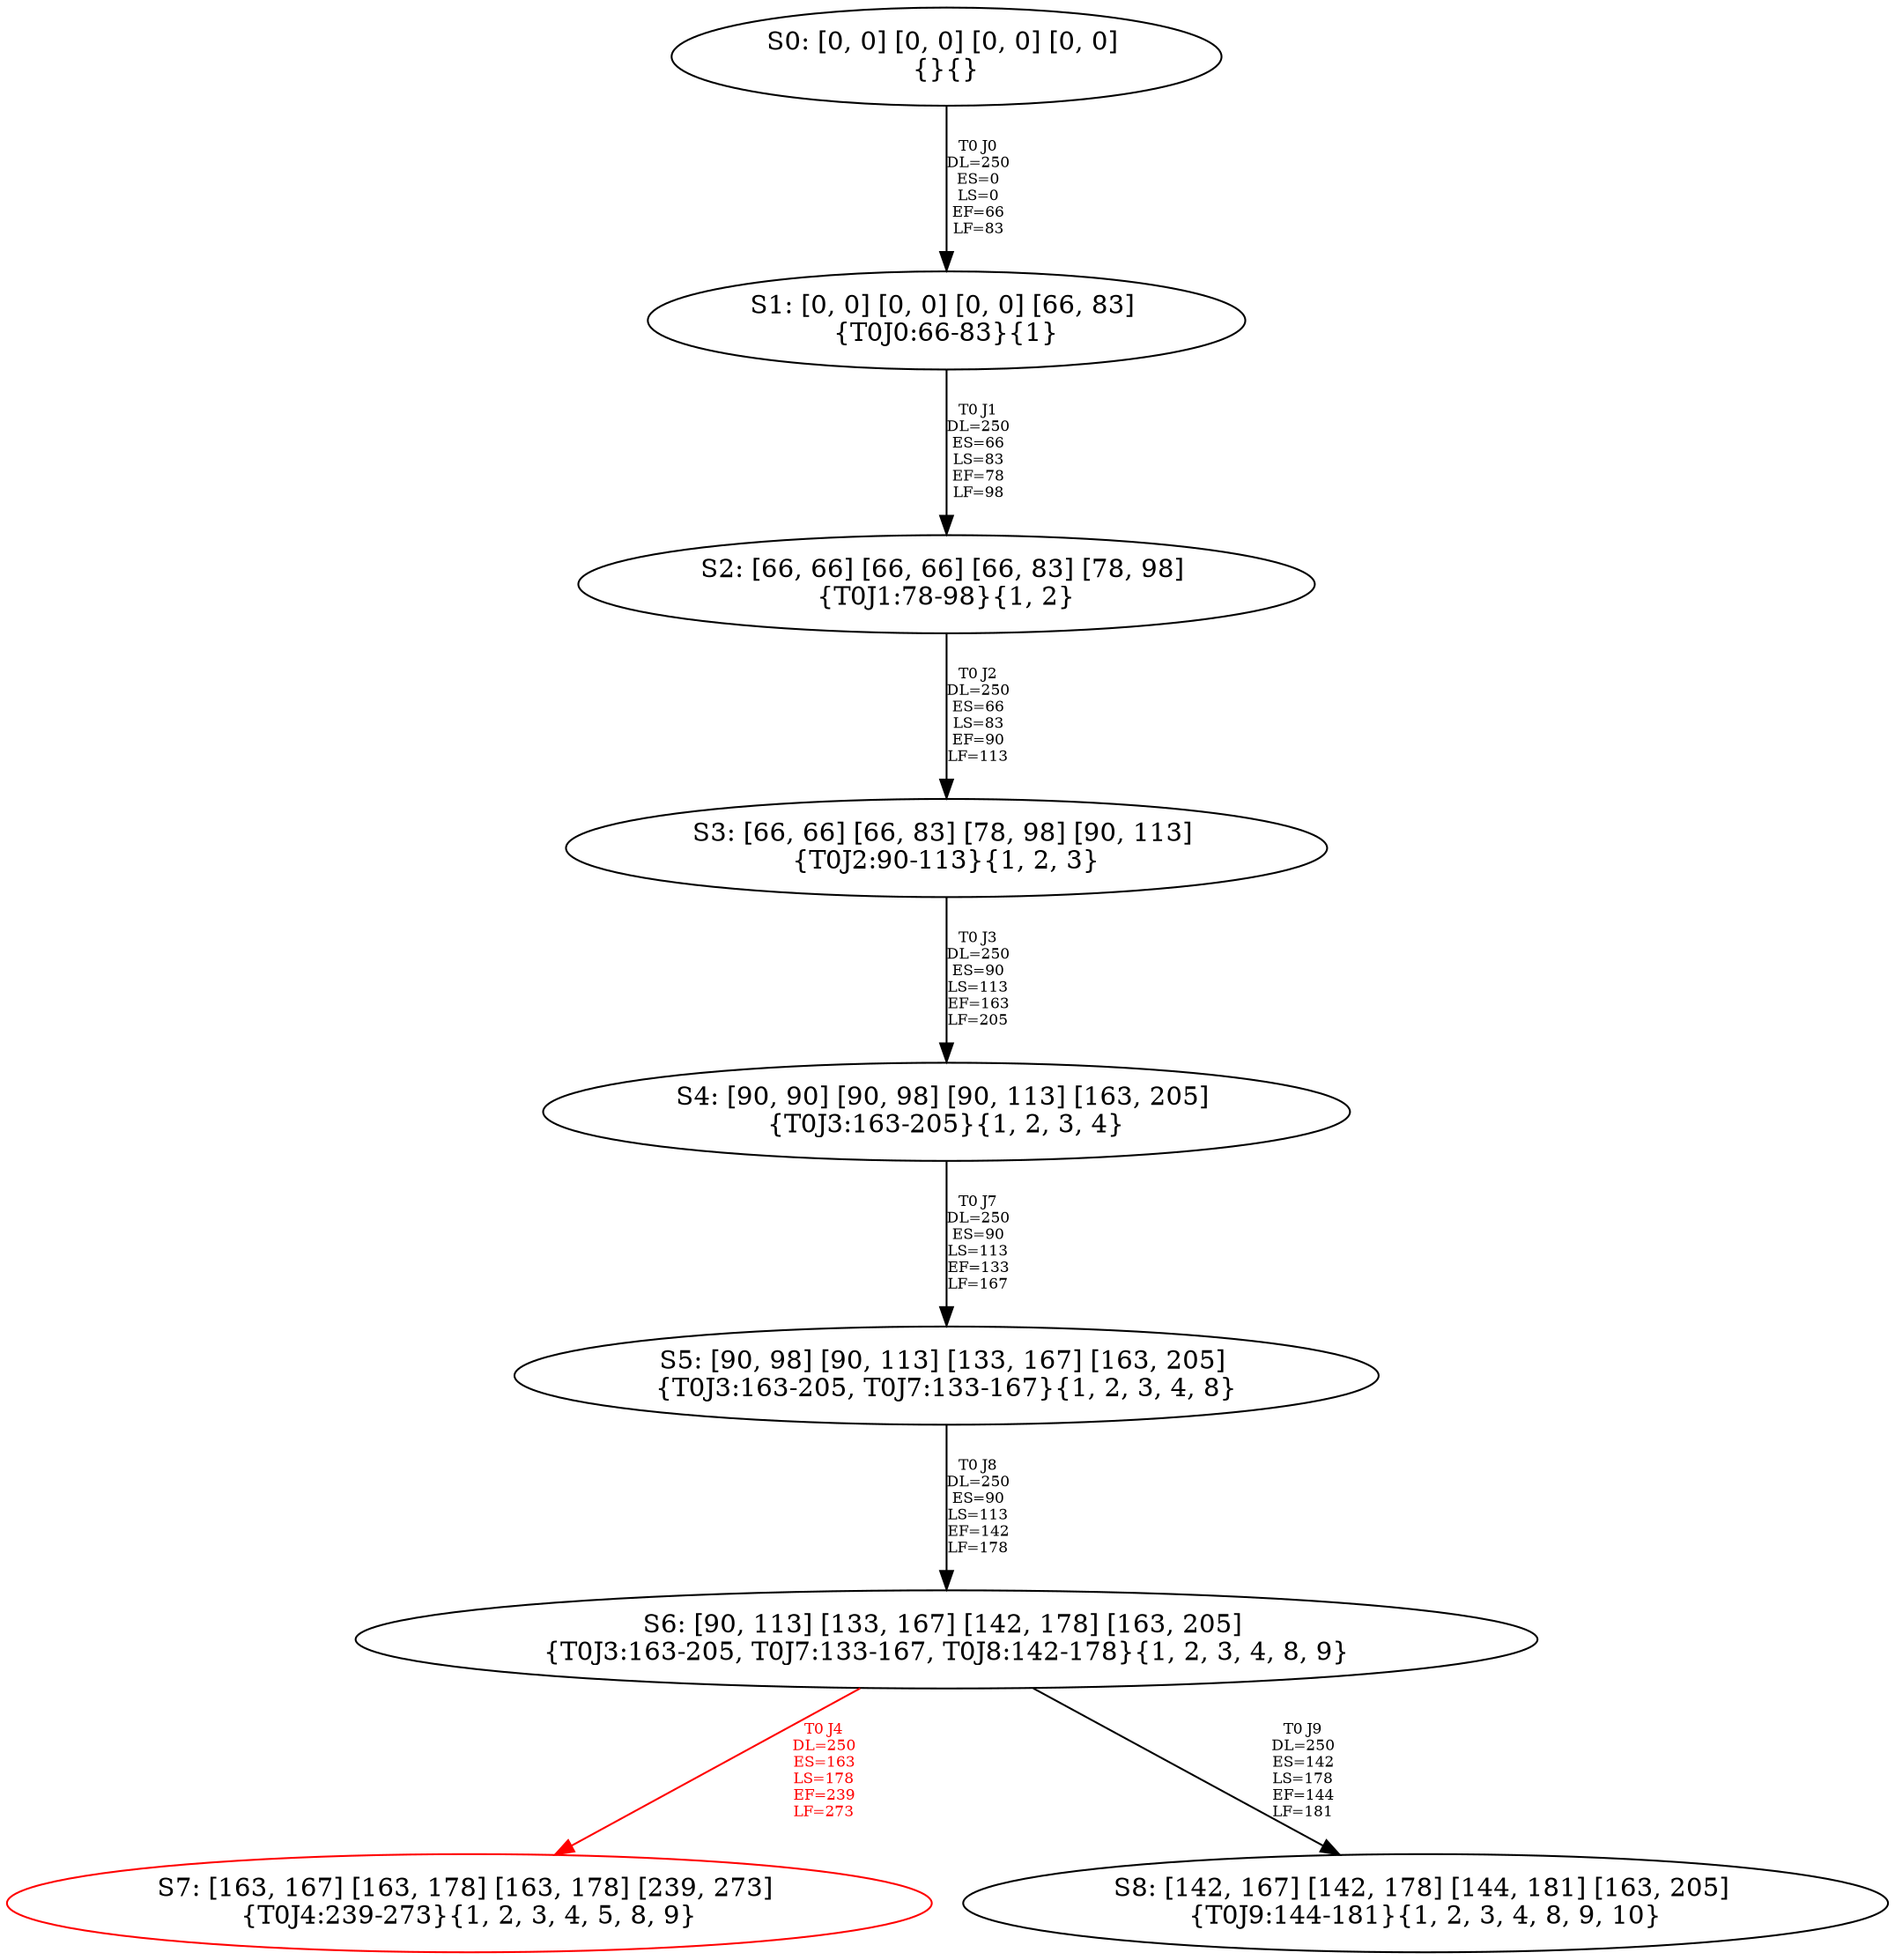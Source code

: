 digraph {
	S0[label="S0: [0, 0] [0, 0] [0, 0] [0, 0] \n{}{}"];
	S1[label="S1: [0, 0] [0, 0] [0, 0] [66, 83] \n{T0J0:66-83}{1}"];
	S2[label="S2: [66, 66] [66, 66] [66, 83] [78, 98] \n{T0J1:78-98}{1, 2}"];
	S3[label="S3: [66, 66] [66, 83] [78, 98] [90, 113] \n{T0J2:90-113}{1, 2, 3}"];
	S4[label="S4: [90, 90] [90, 98] [90, 113] [163, 205] \n{T0J3:163-205}{1, 2, 3, 4}"];
	S5[label="S5: [90, 98] [90, 113] [133, 167] [163, 205] \n{T0J3:163-205, T0J7:133-167}{1, 2, 3, 4, 8}"];
	S6[label="S6: [90, 113] [133, 167] [142, 178] [163, 205] \n{T0J3:163-205, T0J7:133-167, T0J8:142-178}{1, 2, 3, 4, 8, 9}"];
	S7[label="S7: [163, 167] [163, 178] [163, 178] [239, 273] \n{T0J4:239-273}{1, 2, 3, 4, 5, 8, 9}"];
	S8[label="S8: [142, 167] [142, 178] [144, 181] [163, 205] \n{T0J9:144-181}{1, 2, 3, 4, 8, 9, 10}"];
	S0 -> S1[label="T0 J0\nDL=250\nES=0\nLS=0\nEF=66\nLF=83",fontsize=8];
	S1 -> S2[label="T0 J1\nDL=250\nES=66\nLS=83\nEF=78\nLF=98",fontsize=8];
	S2 -> S3[label="T0 J2\nDL=250\nES=66\nLS=83\nEF=90\nLF=113",fontsize=8];
	S3 -> S4[label="T0 J3\nDL=250\nES=90\nLS=113\nEF=163\nLF=205",fontsize=8];
	S4 -> S5[label="T0 J7\nDL=250\nES=90\nLS=113\nEF=133\nLF=167",fontsize=8];
	S5 -> S6[label="T0 J8\nDL=250\nES=90\nLS=113\nEF=142\nLF=178",fontsize=8];
	S6 -> S7[label="T0 J4\nDL=250\nES=163\nLS=178\nEF=239\nLF=273",color=Red,fontcolor=Red,fontsize=8];
S7[color=Red];
	S6 -> S8[label="T0 J9\nDL=250\nES=142\nLS=178\nEF=144\nLF=181",fontsize=8];
}
